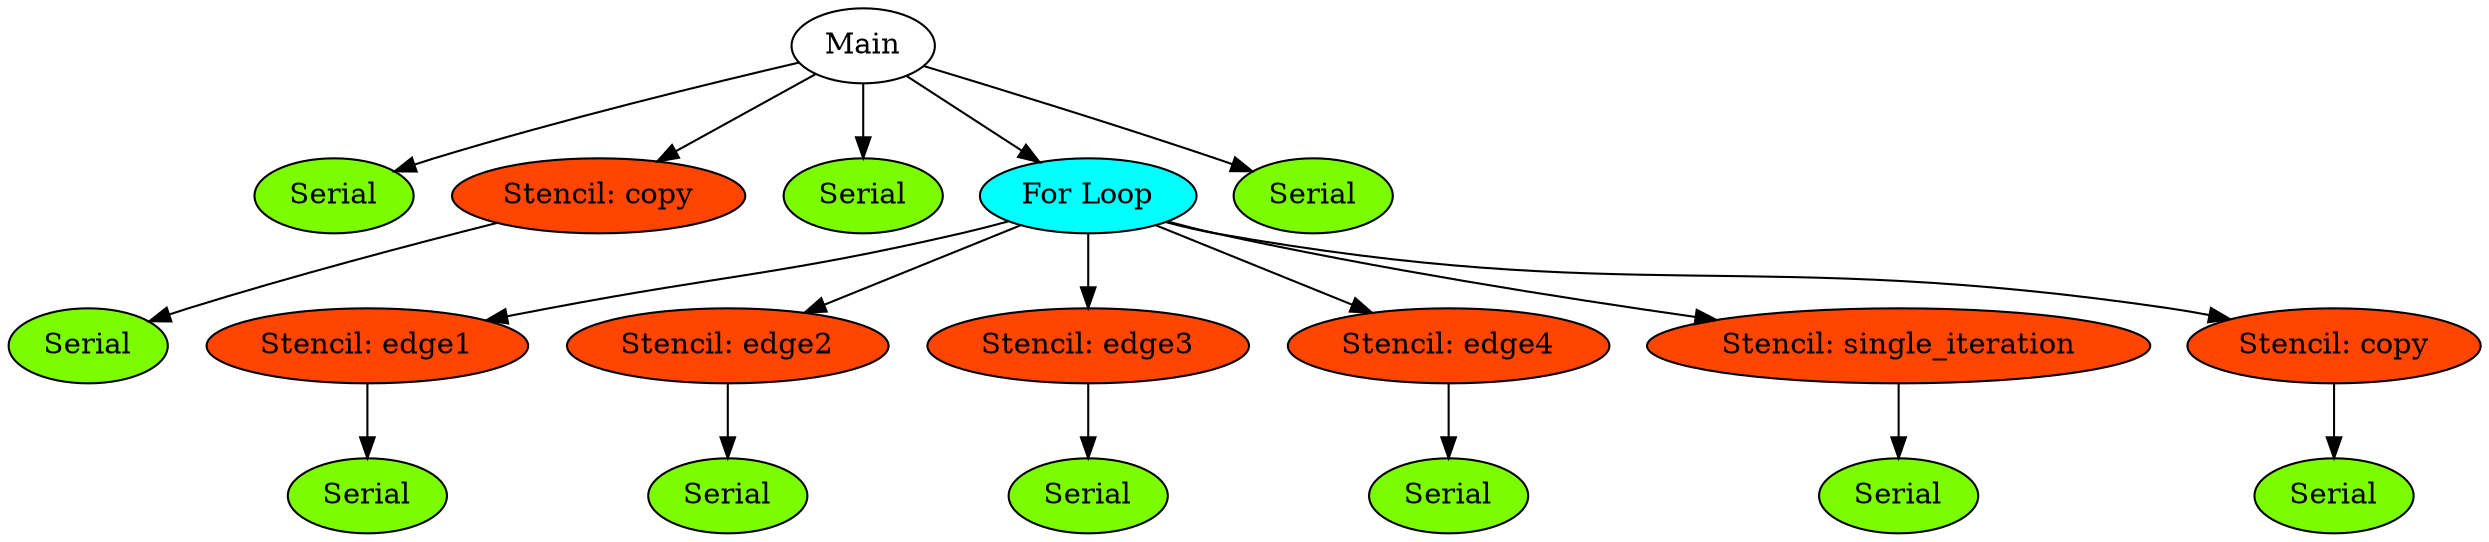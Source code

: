 // Abstract Pattern Tree
digraph {
	"6dBjfVtoffGAyQ4tYFAk" [label=Main]
	hXb9k40WmMYTXA36cf9j [label=Serial fillcolor=lawngreen style=filled]
	dOKyxNBIW59HX2HLPNHi [label="Stencil: copy" fillcolor=orangered style=filled]
	FUOOIe8Lq43kFYYHZhlx [label=Serial fillcolor=lawngreen style=filled]
	ToV17ZIXtFFqbXKXgB99 [label=Serial fillcolor=lawngreen style=filled]
	"8sa2jd9uLxTESIRgaKyM" [label="For Loop" fillcolor=cyan style=filled]
	FcujCxYybCCGROLKZpia [label="Stencil: edge1" fillcolor=orangered style=filled]
	gFWvhboiRYvoqcLP8KdP [label=Serial fillcolor=lawngreen style=filled]
	"5gOrv8SUUWbrxz9ppy68" [label="Stencil: edge2" fillcolor=orangered style=filled]
	hpDOaGHAGgv9kdzOxvd0 [label=Serial fillcolor=lawngreen style=filled]
	vRiBsTUHbRBAgpyElmf3 [label="Stencil: edge3" fillcolor=orangered style=filled]
	dl8uWLiWfNcmmtRGgptm [label=Serial fillcolor=lawngreen style=filled]
	cFGZUNKjGji2qkX7FYiX [label="Stencil: edge4" fillcolor=orangered style=filled]
	Hyfxo3c4hpqT0eLrjXZi [label=Serial fillcolor=lawngreen style=filled]
	oK3cudRrqejWmlnFlPoe [label="Stencil: single_iteration" fillcolor=orangered style=filled]
	SDccBdAYLh1SVcT2kFzf [label=Serial fillcolor=lawngreen style=filled]
	"2RhyAe3hsd6KL922fk2e" [label="Stencil: copy" fillcolor=orangered style=filled]
	TAxRCVfZP3E6Z2lBMkdi [label=Serial fillcolor=lawngreen style=filled]
	voCusM7ssvpem6iNVqUP [label=Serial fillcolor=lawngreen style=filled]
	"6dBjfVtoffGAyQ4tYFAk" -> hXb9k40WmMYTXA36cf9j
	"6dBjfVtoffGAyQ4tYFAk" -> dOKyxNBIW59HX2HLPNHi
	dOKyxNBIW59HX2HLPNHi -> FUOOIe8Lq43kFYYHZhlx
	"6dBjfVtoffGAyQ4tYFAk" -> ToV17ZIXtFFqbXKXgB99
	"6dBjfVtoffGAyQ4tYFAk" -> "8sa2jd9uLxTESIRgaKyM"
	"8sa2jd9uLxTESIRgaKyM" -> FcujCxYybCCGROLKZpia
	FcujCxYybCCGROLKZpia -> gFWvhboiRYvoqcLP8KdP
	"8sa2jd9uLxTESIRgaKyM" -> "5gOrv8SUUWbrxz9ppy68"
	"5gOrv8SUUWbrxz9ppy68" -> hpDOaGHAGgv9kdzOxvd0
	"8sa2jd9uLxTESIRgaKyM" -> vRiBsTUHbRBAgpyElmf3
	vRiBsTUHbRBAgpyElmf3 -> dl8uWLiWfNcmmtRGgptm
	"8sa2jd9uLxTESIRgaKyM" -> cFGZUNKjGji2qkX7FYiX
	cFGZUNKjGji2qkX7FYiX -> Hyfxo3c4hpqT0eLrjXZi
	"8sa2jd9uLxTESIRgaKyM" -> oK3cudRrqejWmlnFlPoe
	oK3cudRrqejWmlnFlPoe -> SDccBdAYLh1SVcT2kFzf
	"8sa2jd9uLxTESIRgaKyM" -> "2RhyAe3hsd6KL922fk2e"
	"2RhyAe3hsd6KL922fk2e" -> TAxRCVfZP3E6Z2lBMkdi
	"6dBjfVtoffGAyQ4tYFAk" -> voCusM7ssvpem6iNVqUP
}
